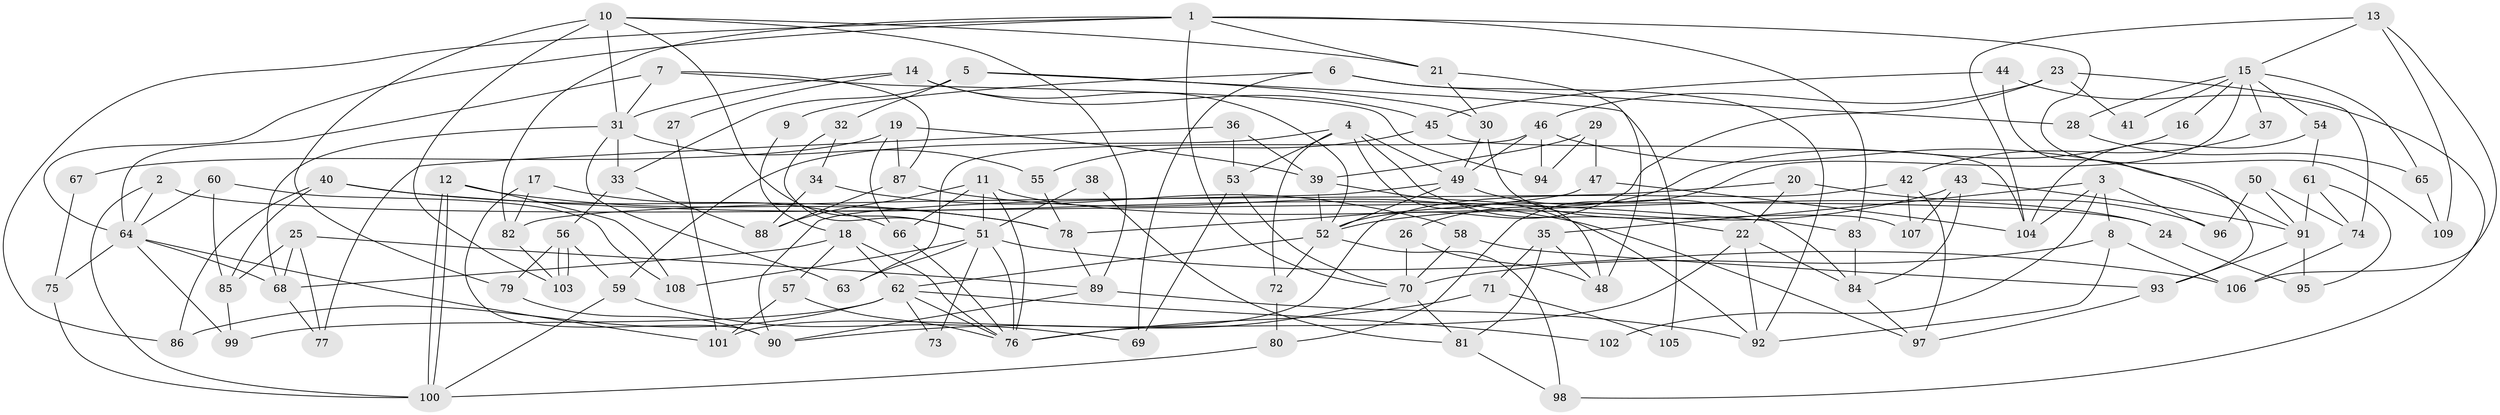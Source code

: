 // coarse degree distribution, {15: 0.0625, 7: 0.09375, 10: 0.0625, 9: 0.03125, 8: 0.15625, 4: 0.15625, 16: 0.03125, 3: 0.15625, 14: 0.03125, 5: 0.0625, 6: 0.0625, 11: 0.03125, 2: 0.0625}
// Generated by graph-tools (version 1.1) at 2025/18/03/04/25 18:18:33]
// undirected, 109 vertices, 218 edges
graph export_dot {
graph [start="1"]
  node [color=gray90,style=filled];
  1;
  2;
  3;
  4;
  5;
  6;
  7;
  8;
  9;
  10;
  11;
  12;
  13;
  14;
  15;
  16;
  17;
  18;
  19;
  20;
  21;
  22;
  23;
  24;
  25;
  26;
  27;
  28;
  29;
  30;
  31;
  32;
  33;
  34;
  35;
  36;
  37;
  38;
  39;
  40;
  41;
  42;
  43;
  44;
  45;
  46;
  47;
  48;
  49;
  50;
  51;
  52;
  53;
  54;
  55;
  56;
  57;
  58;
  59;
  60;
  61;
  62;
  63;
  64;
  65;
  66;
  67;
  68;
  69;
  70;
  71;
  72;
  73;
  74;
  75;
  76;
  77;
  78;
  79;
  80;
  81;
  82;
  83;
  84;
  85;
  86;
  87;
  88;
  89;
  90;
  91;
  92;
  93;
  94;
  95;
  96;
  97;
  98;
  99;
  100;
  101;
  102;
  103;
  104;
  105;
  106;
  107;
  108;
  109;
  1 -- 21;
  1 -- 82;
  1 -- 64;
  1 -- 70;
  1 -- 83;
  1 -- 86;
  1 -- 109;
  2 -- 64;
  2 -- 100;
  2 -- 24;
  3 -- 96;
  3 -- 104;
  3 -- 8;
  3 -- 35;
  3 -- 102;
  4 -- 49;
  4 -- 22;
  4 -- 48;
  4 -- 53;
  4 -- 59;
  4 -- 72;
  5 -- 30;
  5 -- 33;
  5 -- 32;
  5 -- 105;
  6 -- 92;
  6 -- 69;
  6 -- 9;
  6 -- 28;
  7 -- 94;
  7 -- 31;
  7 -- 64;
  7 -- 87;
  8 -- 70;
  8 -- 92;
  8 -- 106;
  9 -- 18;
  10 -- 51;
  10 -- 31;
  10 -- 21;
  10 -- 79;
  10 -- 89;
  10 -- 103;
  11 -- 24;
  11 -- 76;
  11 -- 51;
  11 -- 66;
  11 -- 88;
  12 -- 78;
  12 -- 100;
  12 -- 100;
  12 -- 108;
  13 -- 15;
  13 -- 106;
  13 -- 104;
  13 -- 109;
  14 -- 52;
  14 -- 45;
  14 -- 27;
  14 -- 31;
  15 -- 80;
  15 -- 65;
  15 -- 16;
  15 -- 28;
  15 -- 37;
  15 -- 41;
  15 -- 54;
  16 -- 26;
  17 -- 66;
  17 -- 90;
  17 -- 82;
  18 -- 62;
  18 -- 68;
  18 -- 57;
  18 -- 76;
  19 -- 39;
  19 -- 66;
  19 -- 67;
  19 -- 87;
  20 -- 82;
  20 -- 22;
  20 -- 96;
  21 -- 48;
  21 -- 30;
  22 -- 92;
  22 -- 76;
  22 -- 84;
  23 -- 52;
  23 -- 46;
  23 -- 41;
  23 -- 74;
  24 -- 95;
  25 -- 68;
  25 -- 85;
  25 -- 77;
  25 -- 89;
  26 -- 48;
  26 -- 70;
  27 -- 101;
  28 -- 65;
  29 -- 47;
  29 -- 39;
  29 -- 94;
  30 -- 49;
  30 -- 107;
  31 -- 33;
  31 -- 55;
  31 -- 63;
  31 -- 68;
  32 -- 51;
  32 -- 34;
  33 -- 88;
  33 -- 56;
  34 -- 88;
  34 -- 58;
  35 -- 81;
  35 -- 48;
  35 -- 71;
  36 -- 53;
  36 -- 77;
  36 -- 39;
  37 -- 42;
  38 -- 81;
  38 -- 51;
  39 -- 92;
  39 -- 52;
  40 -- 85;
  40 -- 83;
  40 -- 78;
  40 -- 86;
  42 -- 97;
  42 -- 107;
  42 -- 101;
  43 -- 84;
  43 -- 52;
  43 -- 91;
  43 -- 107;
  44 -- 45;
  44 -- 93;
  44 -- 98;
  45 -- 104;
  45 -- 55;
  46 -- 63;
  46 -- 49;
  46 -- 91;
  46 -- 94;
  47 -- 78;
  47 -- 104;
  49 -- 52;
  49 -- 90;
  49 -- 84;
  50 -- 91;
  50 -- 74;
  50 -- 96;
  51 -- 76;
  51 -- 63;
  51 -- 73;
  51 -- 106;
  51 -- 108;
  52 -- 62;
  52 -- 72;
  52 -- 98;
  53 -- 70;
  53 -- 69;
  54 -- 61;
  54 -- 104;
  55 -- 78;
  56 -- 103;
  56 -- 103;
  56 -- 79;
  56 -- 59;
  57 -- 101;
  57 -- 76;
  58 -- 93;
  58 -- 70;
  59 -- 69;
  59 -- 100;
  60 -- 108;
  60 -- 64;
  60 -- 85;
  61 -- 91;
  61 -- 74;
  61 -- 95;
  62 -- 76;
  62 -- 86;
  62 -- 73;
  62 -- 99;
  62 -- 102;
  64 -- 68;
  64 -- 75;
  64 -- 99;
  64 -- 101;
  65 -- 109;
  66 -- 76;
  67 -- 75;
  68 -- 77;
  70 -- 81;
  70 -- 90;
  71 -- 76;
  71 -- 105;
  72 -- 80;
  74 -- 106;
  75 -- 100;
  78 -- 89;
  79 -- 90;
  80 -- 100;
  81 -- 98;
  82 -- 103;
  83 -- 84;
  84 -- 97;
  85 -- 99;
  87 -- 88;
  87 -- 97;
  89 -- 90;
  89 -- 92;
  91 -- 93;
  91 -- 95;
  93 -- 97;
}
